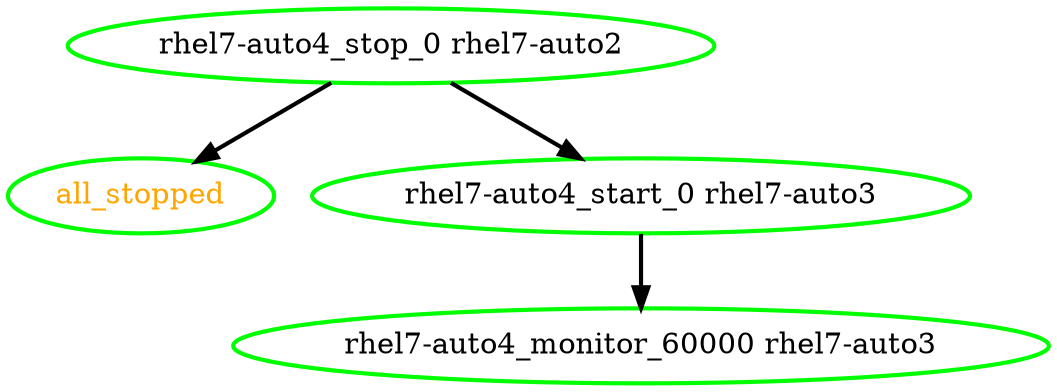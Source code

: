  digraph "g" {
"all_stopped" [ style=bold color="green" fontcolor="orange"]
"rhel7-auto4_monitor_60000 rhel7-auto3" [ style=bold color="green" fontcolor="black"]
"rhel7-auto4_start_0 rhel7-auto3" -> "rhel7-auto4_monitor_60000 rhel7-auto3" [ style = bold]
"rhel7-auto4_start_0 rhel7-auto3" [ style=bold color="green" fontcolor="black"]
"rhel7-auto4_stop_0 rhel7-auto2" -> "all_stopped" [ style = bold]
"rhel7-auto4_stop_0 rhel7-auto2" -> "rhel7-auto4_start_0 rhel7-auto3" [ style = bold]
"rhel7-auto4_stop_0 rhel7-auto2" [ style=bold color="green" fontcolor="black"]
}

